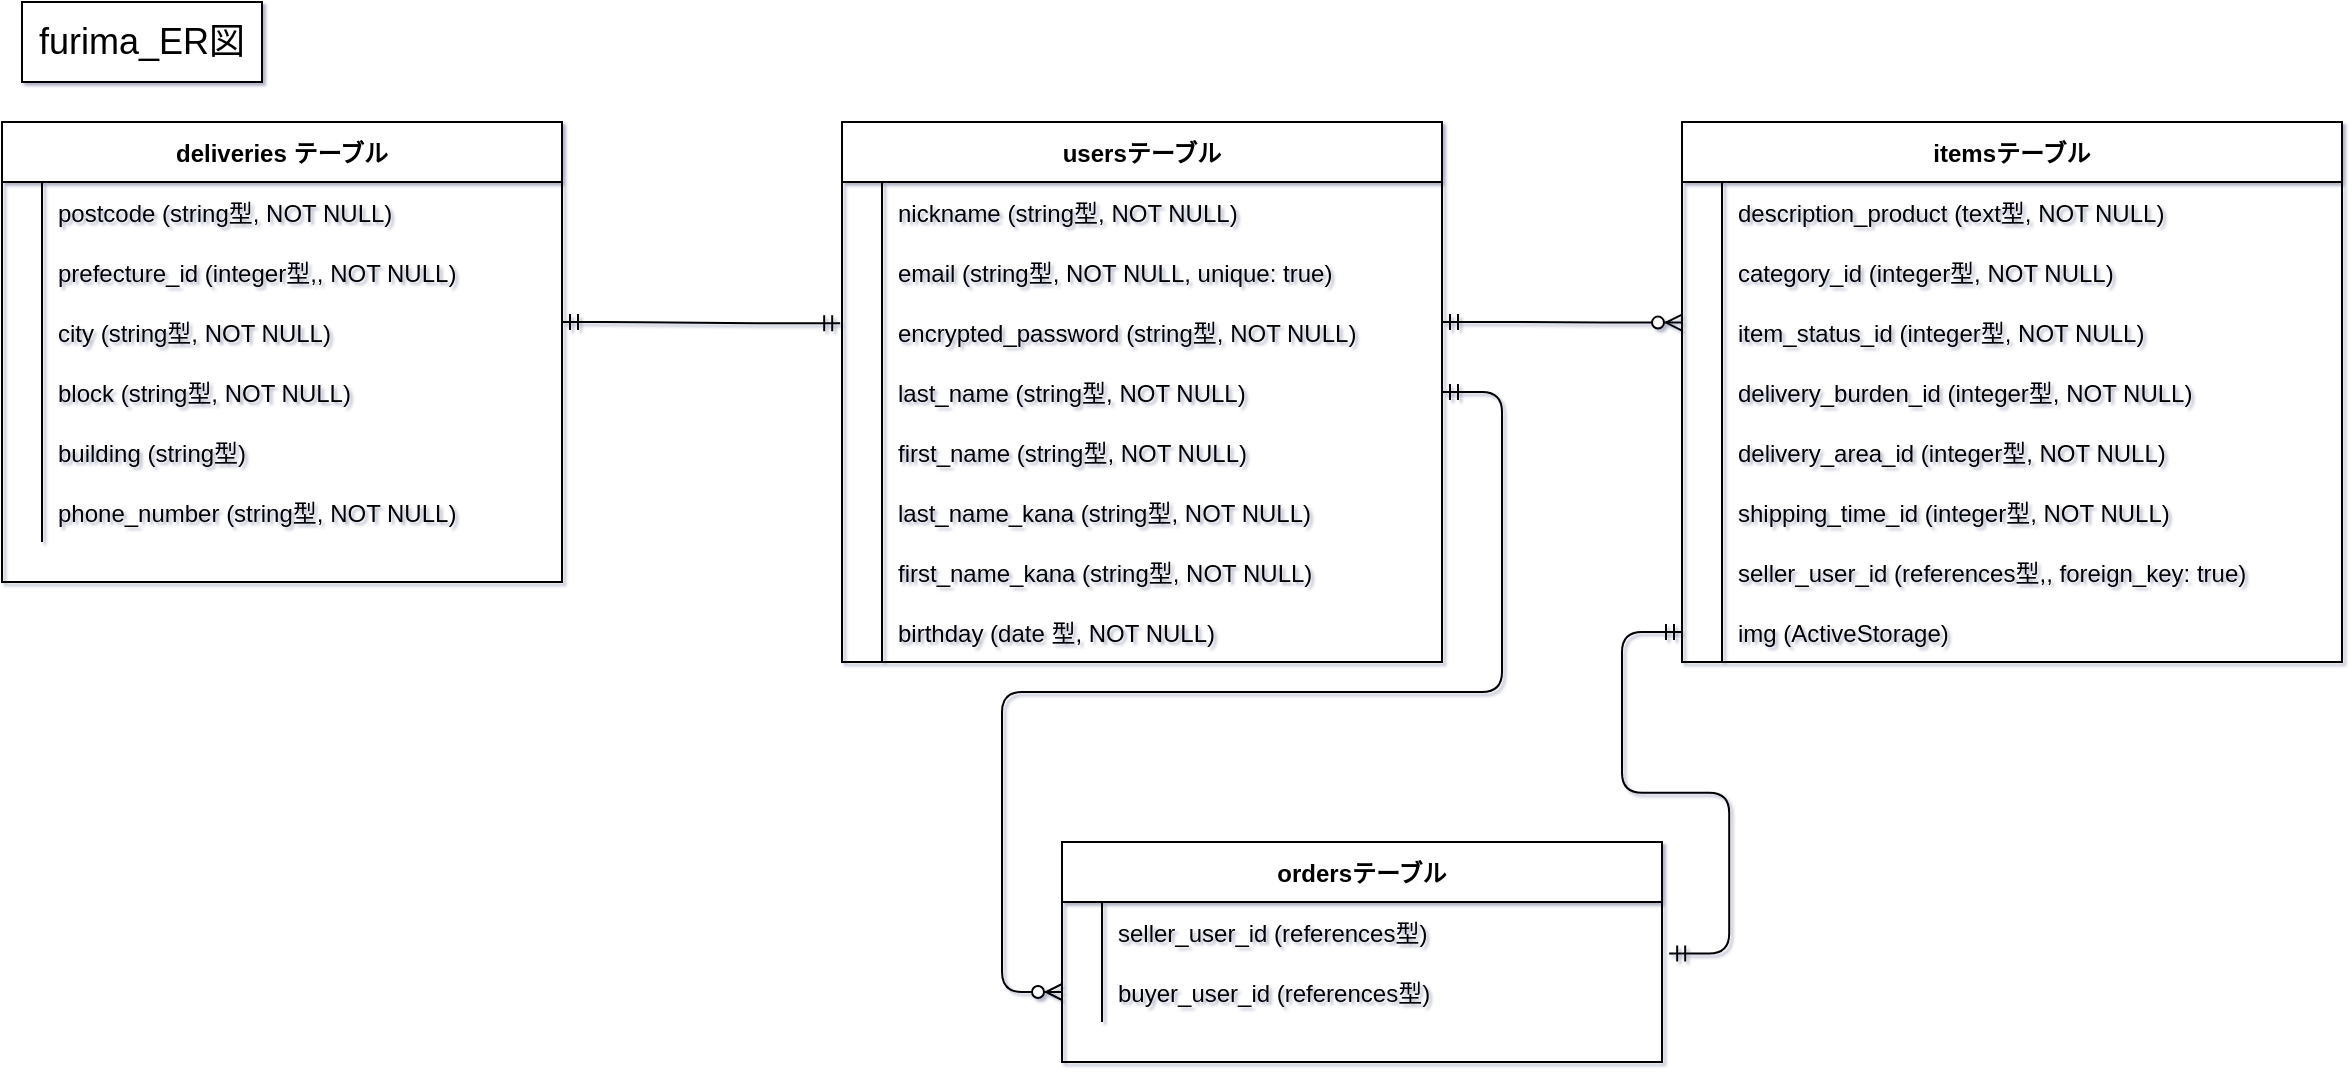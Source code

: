 <mxfile version="14.4.2" type="device"><diagram id="Z1LUBmAmDpVQYMSEyhby" name="Page-1"><mxGraphModel dx="2275" dy="746" grid="1" gridSize="10" guides="1" tooltips="1" connect="1" arrows="1" fold="1" page="0" pageScale="1" pageWidth="1169" pageHeight="827" math="0" shadow="1"><root><mxCell id="0"/><mxCell id="1" parent="0"/><mxCell id="z6vRA38vXSRTYfaLNDdw-1" value="itemsテーブル" style="shape=table;startSize=30;container=1;collapsible=1;childLayout=tableLayout;fixedRows=1;rowLines=0;fontStyle=1;align=center;resizeLast=1;" parent="1" vertex="1"><mxGeometry x="360" y="90" width="330" height="270" as="geometry"/></mxCell><mxCell id="z6vRA38vXSRTYfaLNDdw-23" value="" style="shape=partialRectangle;collapsible=0;dropTarget=0;pointerEvents=0;fillColor=none;top=0;left=0;bottom=0;right=0;points=[[0,0.5],[1,0.5]];portConstraint=eastwest;" parent="z6vRA38vXSRTYfaLNDdw-1" vertex="1"><mxGeometry y="30" width="330" height="30" as="geometry"/></mxCell><mxCell id="z6vRA38vXSRTYfaLNDdw-24" value="" style="shape=partialRectangle;connectable=0;fillColor=none;top=0;left=0;bottom=0;right=0;editable=1;overflow=hidden;" parent="z6vRA38vXSRTYfaLNDdw-23" vertex="1"><mxGeometry width="20" height="30" as="geometry"/></mxCell><mxCell id="z6vRA38vXSRTYfaLNDdw-25" value="description_product (text型, NOT NULL)" style="shape=partialRectangle;connectable=0;fillColor=none;top=0;left=0;bottom=0;right=0;align=left;spacingLeft=6;overflow=hidden;" parent="z6vRA38vXSRTYfaLNDdw-23" vertex="1"><mxGeometry x="20" width="310" height="30" as="geometry"/></mxCell><mxCell id="z6vRA38vXSRTYfaLNDdw-8" value="" style="shape=partialRectangle;collapsible=0;dropTarget=0;pointerEvents=0;fillColor=none;top=0;left=0;bottom=0;right=0;points=[[0,0.5],[1,0.5]];portConstraint=eastwest;" parent="z6vRA38vXSRTYfaLNDdw-1" vertex="1"><mxGeometry y="60" width="330" height="30" as="geometry"/></mxCell><mxCell id="z6vRA38vXSRTYfaLNDdw-9" value="" style="shape=partialRectangle;connectable=0;fillColor=none;top=0;left=0;bottom=0;right=0;editable=1;overflow=hidden;" parent="z6vRA38vXSRTYfaLNDdw-8" vertex="1"><mxGeometry width="20" height="30" as="geometry"/></mxCell><mxCell id="z6vRA38vXSRTYfaLNDdw-10" value="category_id (integer型, NOT NULL)" style="shape=partialRectangle;connectable=0;fillColor=none;top=0;left=0;bottom=0;right=0;align=left;spacingLeft=6;overflow=hidden;" parent="z6vRA38vXSRTYfaLNDdw-8" vertex="1"><mxGeometry x="20" width="310" height="30" as="geometry"/></mxCell><mxCell id="z6vRA38vXSRTYfaLNDdw-11" value="" style="shape=partialRectangle;collapsible=0;dropTarget=0;pointerEvents=0;fillColor=none;top=0;left=0;bottom=0;right=0;points=[[0,0.5],[1,0.5]];portConstraint=eastwest;" parent="z6vRA38vXSRTYfaLNDdw-1" vertex="1"><mxGeometry y="90" width="330" height="30" as="geometry"/></mxCell><mxCell id="z6vRA38vXSRTYfaLNDdw-12" value="" style="shape=partialRectangle;connectable=0;fillColor=none;top=0;left=0;bottom=0;right=0;editable=1;overflow=hidden;" parent="z6vRA38vXSRTYfaLNDdw-11" vertex="1"><mxGeometry width="20" height="30" as="geometry"/></mxCell><mxCell id="z6vRA38vXSRTYfaLNDdw-13" value="item_status_id (integer型, NOT NULL)" style="shape=partialRectangle;connectable=0;fillColor=none;top=0;left=0;bottom=0;right=0;align=left;spacingLeft=6;overflow=hidden;" parent="z6vRA38vXSRTYfaLNDdw-11" vertex="1"><mxGeometry x="20" width="310" height="30" as="geometry"/></mxCell><mxCell id="z6vRA38vXSRTYfaLNDdw-14" value="" style="shape=partialRectangle;collapsible=0;dropTarget=0;pointerEvents=0;fillColor=none;top=0;left=0;bottom=0;right=0;points=[[0,0.5],[1,0.5]];portConstraint=eastwest;" parent="z6vRA38vXSRTYfaLNDdw-1" vertex="1"><mxGeometry y="120" width="330" height="30" as="geometry"/></mxCell><mxCell id="z6vRA38vXSRTYfaLNDdw-15" value="" style="shape=partialRectangle;connectable=0;fillColor=none;top=0;left=0;bottom=0;right=0;editable=1;overflow=hidden;" parent="z6vRA38vXSRTYfaLNDdw-14" vertex="1"><mxGeometry width="20" height="30" as="geometry"/></mxCell><mxCell id="z6vRA38vXSRTYfaLNDdw-16" value="delivery_burden_id (integer型, NOT NULL)" style="shape=partialRectangle;connectable=0;fillColor=none;top=0;left=0;bottom=0;right=0;align=left;spacingLeft=6;overflow=hidden;" parent="z6vRA38vXSRTYfaLNDdw-14" vertex="1"><mxGeometry x="20" width="310" height="30" as="geometry"/></mxCell><mxCell id="z6vRA38vXSRTYfaLNDdw-17" value="" style="shape=partialRectangle;collapsible=0;dropTarget=0;pointerEvents=0;fillColor=none;top=0;left=0;bottom=0;right=0;points=[[0,0.5],[1,0.5]];portConstraint=eastwest;" parent="z6vRA38vXSRTYfaLNDdw-1" vertex="1"><mxGeometry y="150" width="330" height="30" as="geometry"/></mxCell><mxCell id="z6vRA38vXSRTYfaLNDdw-18" value="" style="shape=partialRectangle;connectable=0;fillColor=none;top=0;left=0;bottom=0;right=0;editable=1;overflow=hidden;" parent="z6vRA38vXSRTYfaLNDdw-17" vertex="1"><mxGeometry width="20" height="30" as="geometry"/></mxCell><mxCell id="z6vRA38vXSRTYfaLNDdw-19" value="delivery_area_id (integer型, NOT NULL)" style="shape=partialRectangle;connectable=0;fillColor=none;top=0;left=0;bottom=0;right=0;align=left;spacingLeft=6;overflow=hidden;" parent="z6vRA38vXSRTYfaLNDdw-17" vertex="1"><mxGeometry x="20" width="310" height="30" as="geometry"/></mxCell><mxCell id="z6vRA38vXSRTYfaLNDdw-20" value="" style="shape=partialRectangle;collapsible=0;dropTarget=0;pointerEvents=0;fillColor=none;top=0;left=0;bottom=0;right=0;points=[[0,0.5],[1,0.5]];portConstraint=eastwest;" parent="z6vRA38vXSRTYfaLNDdw-1" vertex="1"><mxGeometry y="180" width="330" height="30" as="geometry"/></mxCell><mxCell id="z6vRA38vXSRTYfaLNDdw-21" value="" style="shape=partialRectangle;connectable=0;fillColor=none;top=0;left=0;bottom=0;right=0;editable=1;overflow=hidden;" parent="z6vRA38vXSRTYfaLNDdw-20" vertex="1"><mxGeometry width="20" height="30" as="geometry"/></mxCell><mxCell id="z6vRA38vXSRTYfaLNDdw-22" value="shipping_time_id (integer型, NOT NULL)" style="shape=partialRectangle;connectable=0;fillColor=none;top=0;left=0;bottom=0;right=0;align=left;spacingLeft=6;overflow=hidden;" parent="z6vRA38vXSRTYfaLNDdw-20" vertex="1"><mxGeometry x="20" width="310" height="30" as="geometry"/></mxCell><mxCell id="z6vRA38vXSRTYfaLNDdw-114" value="" style="shape=partialRectangle;collapsible=0;dropTarget=0;pointerEvents=0;fillColor=none;top=0;left=0;bottom=0;right=0;points=[[0,0.5],[1,0.5]];portConstraint=eastwest;" parent="z6vRA38vXSRTYfaLNDdw-1" vertex="1"><mxGeometry y="210" width="330" height="30" as="geometry"/></mxCell><mxCell id="z6vRA38vXSRTYfaLNDdw-115" value="" style="shape=partialRectangle;connectable=0;fillColor=none;top=0;left=0;bottom=0;right=0;editable=1;overflow=hidden;" parent="z6vRA38vXSRTYfaLNDdw-114" vertex="1"><mxGeometry width="20" height="30" as="geometry"/></mxCell><mxCell id="z6vRA38vXSRTYfaLNDdw-116" value="seller_user_id (references型,, foreign_key: true)" style="shape=partialRectangle;connectable=0;fillColor=none;top=0;left=0;bottom=0;right=0;align=left;spacingLeft=6;overflow=hidden;" parent="z6vRA38vXSRTYfaLNDdw-114" vertex="1"><mxGeometry x="20" width="310" height="30" as="geometry"/></mxCell><mxCell id="z6vRA38vXSRTYfaLNDdw-29" value="" style="shape=partialRectangle;collapsible=0;dropTarget=0;pointerEvents=0;fillColor=none;top=0;left=0;bottom=0;right=0;points=[[0,0.5],[1,0.5]];portConstraint=eastwest;" parent="z6vRA38vXSRTYfaLNDdw-1" vertex="1"><mxGeometry y="240" width="330" height="30" as="geometry"/></mxCell><mxCell id="z6vRA38vXSRTYfaLNDdw-30" value="" style="shape=partialRectangle;connectable=0;fillColor=none;top=0;left=0;bottom=0;right=0;editable=1;overflow=hidden;" parent="z6vRA38vXSRTYfaLNDdw-29" vertex="1"><mxGeometry width="20" height="30" as="geometry"/></mxCell><mxCell id="z6vRA38vXSRTYfaLNDdw-31" value="img (ActiveStorage)" style="shape=partialRectangle;connectable=0;fillColor=none;top=0;left=0;bottom=0;right=0;align=left;spacingLeft=6;overflow=hidden;" parent="z6vRA38vXSRTYfaLNDdw-29" vertex="1"><mxGeometry x="20" width="310" height="30" as="geometry"/></mxCell><mxCell id="z6vRA38vXSRTYfaLNDdw-40" value="usersテーブル" style="shape=table;startSize=30;container=1;collapsible=1;childLayout=tableLayout;fixedRows=1;rowLines=0;fontStyle=1;align=center;resizeLast=1;" parent="1" vertex="1"><mxGeometry x="-60" y="90" width="300" height="270" as="geometry"/></mxCell><mxCell id="z6vRA38vXSRTYfaLNDdw-44" value="" style="shape=partialRectangle;collapsible=0;dropTarget=0;pointerEvents=0;fillColor=none;top=0;left=0;bottom=0;right=0;points=[[0,0.5],[1,0.5]];portConstraint=eastwest;" parent="z6vRA38vXSRTYfaLNDdw-40" vertex="1"><mxGeometry y="30" width="300" height="30" as="geometry"/></mxCell><mxCell id="z6vRA38vXSRTYfaLNDdw-45" value="" style="shape=partialRectangle;connectable=0;fillColor=none;top=0;left=0;bottom=0;right=0;editable=1;overflow=hidden;" parent="z6vRA38vXSRTYfaLNDdw-44" vertex="1"><mxGeometry width="20" height="30" as="geometry"/></mxCell><mxCell id="z6vRA38vXSRTYfaLNDdw-46" value="nickname (string型, NOT NULL)" style="shape=partialRectangle;connectable=0;fillColor=none;top=0;left=0;bottom=0;right=0;align=left;spacingLeft=6;overflow=hidden;" parent="z6vRA38vXSRTYfaLNDdw-44" vertex="1"><mxGeometry x="20" width="280" height="30" as="geometry"/></mxCell><mxCell id="z6vRA38vXSRTYfaLNDdw-47" value="" style="shape=partialRectangle;collapsible=0;dropTarget=0;pointerEvents=0;fillColor=none;top=0;left=0;bottom=0;right=0;points=[[0,0.5],[1,0.5]];portConstraint=eastwest;" parent="z6vRA38vXSRTYfaLNDdw-40" vertex="1"><mxGeometry y="60" width="300" height="30" as="geometry"/></mxCell><mxCell id="z6vRA38vXSRTYfaLNDdw-48" value="" style="shape=partialRectangle;connectable=0;fillColor=none;top=0;left=0;bottom=0;right=0;editable=1;overflow=hidden;" parent="z6vRA38vXSRTYfaLNDdw-47" vertex="1"><mxGeometry width="20" height="30" as="geometry"/></mxCell><mxCell id="z6vRA38vXSRTYfaLNDdw-49" value="email (string型, NOT NULL, unique: true)" style="shape=partialRectangle;connectable=0;fillColor=none;top=0;left=0;bottom=0;right=0;align=left;spacingLeft=6;overflow=hidden;" parent="z6vRA38vXSRTYfaLNDdw-47" vertex="1"><mxGeometry x="20" width="280" height="30" as="geometry"/></mxCell><mxCell id="z6vRA38vXSRTYfaLNDdw-50" value="" style="shape=partialRectangle;collapsible=0;dropTarget=0;pointerEvents=0;fillColor=none;top=0;left=0;bottom=0;right=0;points=[[0,0.5],[1,0.5]];portConstraint=eastwest;" parent="z6vRA38vXSRTYfaLNDdw-40" vertex="1"><mxGeometry y="90" width="300" height="30" as="geometry"/></mxCell><mxCell id="z6vRA38vXSRTYfaLNDdw-51" value="" style="shape=partialRectangle;connectable=0;fillColor=none;top=0;left=0;bottom=0;right=0;editable=1;overflow=hidden;" parent="z6vRA38vXSRTYfaLNDdw-50" vertex="1"><mxGeometry width="20" height="30" as="geometry"/></mxCell><mxCell id="z6vRA38vXSRTYfaLNDdw-52" value="encrypted_password (string型, NOT NULL)" style="shape=partialRectangle;connectable=0;fillColor=none;top=0;left=0;bottom=0;right=0;align=left;spacingLeft=6;overflow=hidden;" parent="z6vRA38vXSRTYfaLNDdw-50" vertex="1"><mxGeometry x="20" width="280" height="30" as="geometry"/></mxCell><mxCell id="z6vRA38vXSRTYfaLNDdw-56" value="" style="shape=partialRectangle;collapsible=0;dropTarget=0;pointerEvents=0;fillColor=none;top=0;left=0;bottom=0;right=0;points=[[0,0.5],[1,0.5]];portConstraint=eastwest;" parent="z6vRA38vXSRTYfaLNDdw-40" vertex="1"><mxGeometry y="120" width="300" height="30" as="geometry"/></mxCell><mxCell id="z6vRA38vXSRTYfaLNDdw-57" value="" style="shape=partialRectangle;connectable=0;fillColor=none;top=0;left=0;bottom=0;right=0;editable=1;overflow=hidden;" parent="z6vRA38vXSRTYfaLNDdw-56" vertex="1"><mxGeometry width="20" height="30" as="geometry"/></mxCell><mxCell id="z6vRA38vXSRTYfaLNDdw-58" value="last_name (string型, NOT NULL)" style="shape=partialRectangle;connectable=0;fillColor=none;top=0;left=0;bottom=0;right=0;align=left;spacingLeft=6;overflow=hidden;" parent="z6vRA38vXSRTYfaLNDdw-56" vertex="1"><mxGeometry x="20" width="280" height="30" as="geometry"/></mxCell><mxCell id="z6vRA38vXSRTYfaLNDdw-59" value="" style="shape=partialRectangle;collapsible=0;dropTarget=0;pointerEvents=0;fillColor=none;top=0;left=0;bottom=0;right=0;points=[[0,0.5],[1,0.5]];portConstraint=eastwest;" parent="z6vRA38vXSRTYfaLNDdw-40" vertex="1"><mxGeometry y="150" width="300" height="30" as="geometry"/></mxCell><mxCell id="z6vRA38vXSRTYfaLNDdw-60" value="" style="shape=partialRectangle;connectable=0;fillColor=none;top=0;left=0;bottom=0;right=0;editable=1;overflow=hidden;" parent="z6vRA38vXSRTYfaLNDdw-59" vertex="1"><mxGeometry width="20" height="30" as="geometry"/></mxCell><mxCell id="z6vRA38vXSRTYfaLNDdw-61" value="first_name (string型, NOT NULL)" style="shape=partialRectangle;connectable=0;fillColor=none;top=0;left=0;bottom=0;right=0;align=left;spacingLeft=6;overflow=hidden;" parent="z6vRA38vXSRTYfaLNDdw-59" vertex="1"><mxGeometry x="20" width="280" height="30" as="geometry"/></mxCell><mxCell id="z6vRA38vXSRTYfaLNDdw-62" value="" style="shape=partialRectangle;collapsible=0;dropTarget=0;pointerEvents=0;fillColor=none;top=0;left=0;bottom=0;right=0;points=[[0,0.5],[1,0.5]];portConstraint=eastwest;" parent="z6vRA38vXSRTYfaLNDdw-40" vertex="1"><mxGeometry y="180" width="300" height="30" as="geometry"/></mxCell><mxCell id="z6vRA38vXSRTYfaLNDdw-63" value="" style="shape=partialRectangle;connectable=0;fillColor=none;top=0;left=0;bottom=0;right=0;editable=1;overflow=hidden;" parent="z6vRA38vXSRTYfaLNDdw-62" vertex="1"><mxGeometry width="20" height="30" as="geometry"/></mxCell><mxCell id="z6vRA38vXSRTYfaLNDdw-64" value="last_name_kana (string型, NOT NULL)" style="shape=partialRectangle;connectable=0;fillColor=none;top=0;left=0;bottom=0;right=0;align=left;spacingLeft=6;overflow=hidden;" parent="z6vRA38vXSRTYfaLNDdw-62" vertex="1"><mxGeometry x="20" width="280" height="30" as="geometry"/></mxCell><mxCell id="z6vRA38vXSRTYfaLNDdw-65" value="" style="shape=partialRectangle;collapsible=0;dropTarget=0;pointerEvents=0;fillColor=none;top=0;left=0;bottom=0;right=0;points=[[0,0.5],[1,0.5]];portConstraint=eastwest;" parent="z6vRA38vXSRTYfaLNDdw-40" vertex="1"><mxGeometry y="210" width="300" height="30" as="geometry"/></mxCell><mxCell id="z6vRA38vXSRTYfaLNDdw-66" value="" style="shape=partialRectangle;connectable=0;fillColor=none;top=0;left=0;bottom=0;right=0;editable=1;overflow=hidden;" parent="z6vRA38vXSRTYfaLNDdw-65" vertex="1"><mxGeometry width="20" height="30" as="geometry"/></mxCell><mxCell id="z6vRA38vXSRTYfaLNDdw-67" value="first_name_kana (string型, NOT NULL)" style="shape=partialRectangle;connectable=0;fillColor=none;top=0;left=0;bottom=0;right=0;align=left;spacingLeft=6;overflow=hidden;" parent="z6vRA38vXSRTYfaLNDdw-65" vertex="1"><mxGeometry x="20" width="280" height="30" as="geometry"/></mxCell><mxCell id="z6vRA38vXSRTYfaLNDdw-68" value="" style="shape=partialRectangle;collapsible=0;dropTarget=0;pointerEvents=0;fillColor=none;top=0;left=0;bottom=0;right=0;points=[[0,0.5],[1,0.5]];portConstraint=eastwest;" parent="z6vRA38vXSRTYfaLNDdw-40" vertex="1"><mxGeometry y="240" width="300" height="30" as="geometry"/></mxCell><mxCell id="z6vRA38vXSRTYfaLNDdw-69" value="" style="shape=partialRectangle;connectable=0;fillColor=none;top=0;left=0;bottom=0;right=0;editable=1;overflow=hidden;" parent="z6vRA38vXSRTYfaLNDdw-68" vertex="1"><mxGeometry width="20" height="30" as="geometry"/></mxCell><mxCell id="z6vRA38vXSRTYfaLNDdw-70" value="birthday (date 型, NOT NULL)" style="shape=partialRectangle;connectable=0;fillColor=none;top=0;left=0;bottom=0;right=0;align=left;spacingLeft=6;overflow=hidden;" parent="z6vRA38vXSRTYfaLNDdw-68" vertex="1"><mxGeometry x="20" width="280" height="30" as="geometry"/></mxCell><mxCell id="z6vRA38vXSRTYfaLNDdw-77" value="ordersテーブル" style="shape=table;startSize=30;container=1;collapsible=1;childLayout=tableLayout;fixedRows=1;rowLines=0;fontStyle=1;align=center;resizeLast=1;" parent="1" vertex="1"><mxGeometry x="50" y="450" width="300" height="110" as="geometry"/></mxCell><mxCell id="z6vRA38vXSRTYfaLNDdw-117" value="" style="shape=partialRectangle;collapsible=0;dropTarget=0;pointerEvents=0;fillColor=none;top=0;left=0;bottom=0;right=0;points=[[0,0.5],[1,0.5]];portConstraint=eastwest;" parent="z6vRA38vXSRTYfaLNDdw-77" vertex="1"><mxGeometry y="30" width="300" height="30" as="geometry"/></mxCell><mxCell id="z6vRA38vXSRTYfaLNDdw-118" value="" style="shape=partialRectangle;connectable=0;fillColor=none;top=0;left=0;bottom=0;right=0;editable=1;overflow=hidden;" parent="z6vRA38vXSRTYfaLNDdw-117" vertex="1"><mxGeometry width="20" height="30" as="geometry"/></mxCell><mxCell id="z6vRA38vXSRTYfaLNDdw-119" value="seller_user_id (references型)" style="shape=partialRectangle;connectable=0;fillColor=none;top=0;left=0;bottom=0;right=0;align=left;spacingLeft=6;overflow=hidden;" parent="z6vRA38vXSRTYfaLNDdw-117" vertex="1"><mxGeometry x="20" width="280" height="30" as="geometry"/></mxCell><mxCell id="z6vRA38vXSRTYfaLNDdw-185" value="" style="shape=partialRectangle;collapsible=0;dropTarget=0;pointerEvents=0;fillColor=none;top=0;left=0;bottom=0;right=0;points=[[0,0.5],[1,0.5]];portConstraint=eastwest;" parent="z6vRA38vXSRTYfaLNDdw-77" vertex="1"><mxGeometry y="60" width="300" height="30" as="geometry"/></mxCell><mxCell id="z6vRA38vXSRTYfaLNDdw-186" value="" style="shape=partialRectangle;connectable=0;fillColor=none;top=0;left=0;bottom=0;right=0;editable=1;overflow=hidden;" parent="z6vRA38vXSRTYfaLNDdw-185" vertex="1"><mxGeometry width="20" height="30" as="geometry"/></mxCell><mxCell id="z6vRA38vXSRTYfaLNDdw-187" value="buyer_user_id (references型)" style="shape=partialRectangle;connectable=0;fillColor=none;top=0;left=0;bottom=0;right=0;align=left;spacingLeft=6;overflow=hidden;" parent="z6vRA38vXSRTYfaLNDdw-185" vertex="1"><mxGeometry x="20" width="280" height="30" as="geometry"/></mxCell><mxCell id="z6vRA38vXSRTYfaLNDdw-223" value="" style="edgeStyle=entityRelationEdgeStyle;fontSize=12;html=1;endArrow=ERzeroToMany;startArrow=ERmandOne;" parent="1" edge="1"><mxGeometry width="100" height="100" relative="1" as="geometry"><mxPoint x="240" y="190" as="sourcePoint"/><mxPoint x="360" y="190.29" as="targetPoint"/></mxGeometry></mxCell><mxCell id="VwAzYeS-EbkZfGxobmNi-1" value="&lt;font style=&quot;font-size: 18px&quot;&gt;furima_ER図&lt;/font&gt;" style="rounded=0;whiteSpace=wrap;html=1;sketch=0;strokeColor=#000000;" parent="1" vertex="1"><mxGeometry x="-470" y="30" width="120" height="40" as="geometry"/></mxCell><mxCell id="VwAzYeS-EbkZfGxobmNi-2" value="deliveries テーブル" style="shape=table;startSize=30;container=1;collapsible=1;childLayout=tableLayout;fixedRows=1;rowLines=0;fontStyle=1;align=center;resizeLast=1;" parent="1" vertex="1"><mxGeometry x="-480" y="90" width="280" height="230" as="geometry"/></mxCell><mxCell id="VwAzYeS-EbkZfGxobmNi-12" value="" style="shape=partialRectangle;collapsible=0;dropTarget=0;pointerEvents=0;fillColor=none;top=0;left=0;bottom=0;right=0;points=[[0,0.5],[1,0.5]];portConstraint=eastwest;" parent="VwAzYeS-EbkZfGxobmNi-2" vertex="1"><mxGeometry y="30" width="280" height="30" as="geometry"/></mxCell><mxCell id="VwAzYeS-EbkZfGxobmNi-13" value="" style="shape=partialRectangle;connectable=0;fillColor=none;top=0;left=0;bottom=0;right=0;editable=1;overflow=hidden;" parent="VwAzYeS-EbkZfGxobmNi-12" vertex="1"><mxGeometry width="20" height="30" as="geometry"/></mxCell><mxCell id="VwAzYeS-EbkZfGxobmNi-14" value="postcode (string型, NOT NULL)" style="shape=partialRectangle;connectable=0;fillColor=none;top=0;left=0;bottom=0;right=0;align=left;spacingLeft=6;overflow=hidden;" parent="VwAzYeS-EbkZfGxobmNi-12" vertex="1"><mxGeometry x="20" width="260" height="30" as="geometry"/></mxCell><mxCell id="VwAzYeS-EbkZfGxobmNi-15" value="" style="shape=partialRectangle;collapsible=0;dropTarget=0;pointerEvents=0;fillColor=none;top=0;left=0;bottom=0;right=0;points=[[0,0.5],[1,0.5]];portConstraint=eastwest;" parent="VwAzYeS-EbkZfGxobmNi-2" vertex="1"><mxGeometry y="60" width="280" height="30" as="geometry"/></mxCell><mxCell id="VwAzYeS-EbkZfGxobmNi-16" value="" style="shape=partialRectangle;connectable=0;fillColor=none;top=0;left=0;bottom=0;right=0;editable=1;overflow=hidden;" parent="VwAzYeS-EbkZfGxobmNi-15" vertex="1"><mxGeometry width="20" height="30" as="geometry"/></mxCell><mxCell id="VwAzYeS-EbkZfGxobmNi-17" value="prefecture_id (integer型,, NOT NULL)" style="shape=partialRectangle;connectable=0;fillColor=none;top=0;left=0;bottom=0;right=0;align=left;spacingLeft=6;overflow=hidden;" parent="VwAzYeS-EbkZfGxobmNi-15" vertex="1"><mxGeometry x="20" width="260" height="30" as="geometry"/></mxCell><mxCell id="VwAzYeS-EbkZfGxobmNi-18" value="" style="shape=partialRectangle;collapsible=0;dropTarget=0;pointerEvents=0;fillColor=none;top=0;left=0;bottom=0;right=0;points=[[0,0.5],[1,0.5]];portConstraint=eastwest;" parent="VwAzYeS-EbkZfGxobmNi-2" vertex="1"><mxGeometry y="90" width="280" height="30" as="geometry"/></mxCell><mxCell id="VwAzYeS-EbkZfGxobmNi-19" value="" style="shape=partialRectangle;connectable=0;fillColor=none;top=0;left=0;bottom=0;right=0;editable=1;overflow=hidden;" parent="VwAzYeS-EbkZfGxobmNi-18" vertex="1"><mxGeometry width="20" height="30" as="geometry"/></mxCell><mxCell id="VwAzYeS-EbkZfGxobmNi-20" value="city (string型, NOT NULL)" style="shape=partialRectangle;connectable=0;fillColor=none;top=0;left=0;bottom=0;right=0;align=left;spacingLeft=6;overflow=hidden;" parent="VwAzYeS-EbkZfGxobmNi-18" vertex="1"><mxGeometry x="20" width="260" height="30" as="geometry"/></mxCell><mxCell id="VwAzYeS-EbkZfGxobmNi-21" value="" style="shape=partialRectangle;collapsible=0;dropTarget=0;pointerEvents=0;fillColor=none;top=0;left=0;bottom=0;right=0;points=[[0,0.5],[1,0.5]];portConstraint=eastwest;" parent="VwAzYeS-EbkZfGxobmNi-2" vertex="1"><mxGeometry y="120" width="280" height="30" as="geometry"/></mxCell><mxCell id="VwAzYeS-EbkZfGxobmNi-22" value="" style="shape=partialRectangle;connectable=0;fillColor=none;top=0;left=0;bottom=0;right=0;editable=1;overflow=hidden;" parent="VwAzYeS-EbkZfGxobmNi-21" vertex="1"><mxGeometry width="20" height="30" as="geometry"/></mxCell><mxCell id="VwAzYeS-EbkZfGxobmNi-23" value="block (string型, NOT NULL)" style="shape=partialRectangle;connectable=0;fillColor=none;top=0;left=0;bottom=0;right=0;align=left;spacingLeft=6;overflow=hidden;" parent="VwAzYeS-EbkZfGxobmNi-21" vertex="1"><mxGeometry x="20" width="260" height="30" as="geometry"/></mxCell><mxCell id="VwAzYeS-EbkZfGxobmNi-24" value="" style="shape=partialRectangle;collapsible=0;dropTarget=0;pointerEvents=0;fillColor=none;top=0;left=0;bottom=0;right=0;points=[[0,0.5],[1,0.5]];portConstraint=eastwest;" parent="VwAzYeS-EbkZfGxobmNi-2" vertex="1"><mxGeometry y="150" width="280" height="30" as="geometry"/></mxCell><mxCell id="VwAzYeS-EbkZfGxobmNi-25" value="" style="shape=partialRectangle;connectable=0;fillColor=none;top=0;left=0;bottom=0;right=0;editable=1;overflow=hidden;" parent="VwAzYeS-EbkZfGxobmNi-24" vertex="1"><mxGeometry width="20" height="30" as="geometry"/></mxCell><mxCell id="VwAzYeS-EbkZfGxobmNi-26" value="building (string型)" style="shape=partialRectangle;connectable=0;fillColor=none;top=0;left=0;bottom=0;right=0;align=left;spacingLeft=6;overflow=hidden;" parent="VwAzYeS-EbkZfGxobmNi-24" vertex="1"><mxGeometry x="20" width="260" height="30" as="geometry"/></mxCell><mxCell id="VwAzYeS-EbkZfGxobmNi-27" value="" style="shape=partialRectangle;collapsible=0;dropTarget=0;pointerEvents=0;fillColor=none;top=0;left=0;bottom=0;right=0;points=[[0,0.5],[1,0.5]];portConstraint=eastwest;" parent="VwAzYeS-EbkZfGxobmNi-2" vertex="1"><mxGeometry y="180" width="280" height="30" as="geometry"/></mxCell><mxCell id="VwAzYeS-EbkZfGxobmNi-28" value="" style="shape=partialRectangle;connectable=0;fillColor=none;top=0;left=0;bottom=0;right=0;editable=1;overflow=hidden;" parent="VwAzYeS-EbkZfGxobmNi-27" vertex="1"><mxGeometry width="20" height="30" as="geometry"/></mxCell><mxCell id="VwAzYeS-EbkZfGxobmNi-29" value="phone_number (string型, NOT NULL)" style="shape=partialRectangle;connectable=0;fillColor=none;top=0;left=0;bottom=0;right=0;align=left;spacingLeft=6;overflow=hidden;" parent="VwAzYeS-EbkZfGxobmNi-27" vertex="1"><mxGeometry x="20" width="260" height="30" as="geometry"/></mxCell><mxCell id="IjhlSyimX_lH9-5SANOh-1" value="" style="edgeStyle=entityRelationEdgeStyle;fontSize=12;html=1;endArrow=ERmandOne;startArrow=ERmandOne;entryX=-0.003;entryY=0.356;entryDx=0;entryDy=0;entryPerimeter=0;" edge="1" parent="1" target="z6vRA38vXSRTYfaLNDdw-50"><mxGeometry width="100" height="100" relative="1" as="geometry"><mxPoint x="-200" y="190" as="sourcePoint"/><mxPoint x="-100" y="190" as="targetPoint"/></mxGeometry></mxCell><mxCell id="IjhlSyimX_lH9-5SANOh-2" value="" style="edgeStyle=entityRelationEdgeStyle;fontSize=12;html=1;endArrow=ERzeroToMany;startArrow=ERmandOne;" edge="1" parent="1" source="z6vRA38vXSRTYfaLNDdw-56"><mxGeometry width="100" height="100" relative="1" as="geometry"><mxPoint x="-110" y="250" as="sourcePoint"/><mxPoint x="50" y="525" as="targetPoint"/></mxGeometry></mxCell><mxCell id="IjhlSyimX_lH9-5SANOh-3" value="" style="edgeStyle=entityRelationEdgeStyle;fontSize=12;html=1;endArrow=ERmandOne;startArrow=ERmandOne;exitX=1.012;exitY=-0.141;exitDx=0;exitDy=0;exitPerimeter=0;" edge="1" parent="1" source="z6vRA38vXSRTYfaLNDdw-185" target="z6vRA38vXSRTYfaLNDdw-29"><mxGeometry width="100" height="100" relative="1" as="geometry"><mxPoint x="490" y="480" as="sourcePoint"/><mxPoint x="629.1" y="480.68" as="targetPoint"/></mxGeometry></mxCell></root></mxGraphModel></diagram></mxfile>